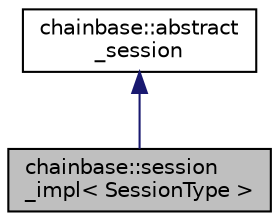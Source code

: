 digraph "chainbase::session_impl&lt; SessionType &gt;"
{
  edge [fontname="Helvetica",fontsize="10",labelfontname="Helvetica",labelfontsize="10"];
  node [fontname="Helvetica",fontsize="10",shape=record];
  Node2 [label="chainbase::session\l_impl\< SessionType \>",height=0.2,width=0.4,color="black", fillcolor="grey75", style="filled", fontcolor="black"];
  Node3 -> Node2 [dir="back",color="midnightblue",fontsize="10",style="solid"];
  Node3 [label="chainbase::abstract\l_session",height=0.2,width=0.4,color="black", fillcolor="white", style="filled",URL="$classchainbase_1_1abstract__session.html"];
}
